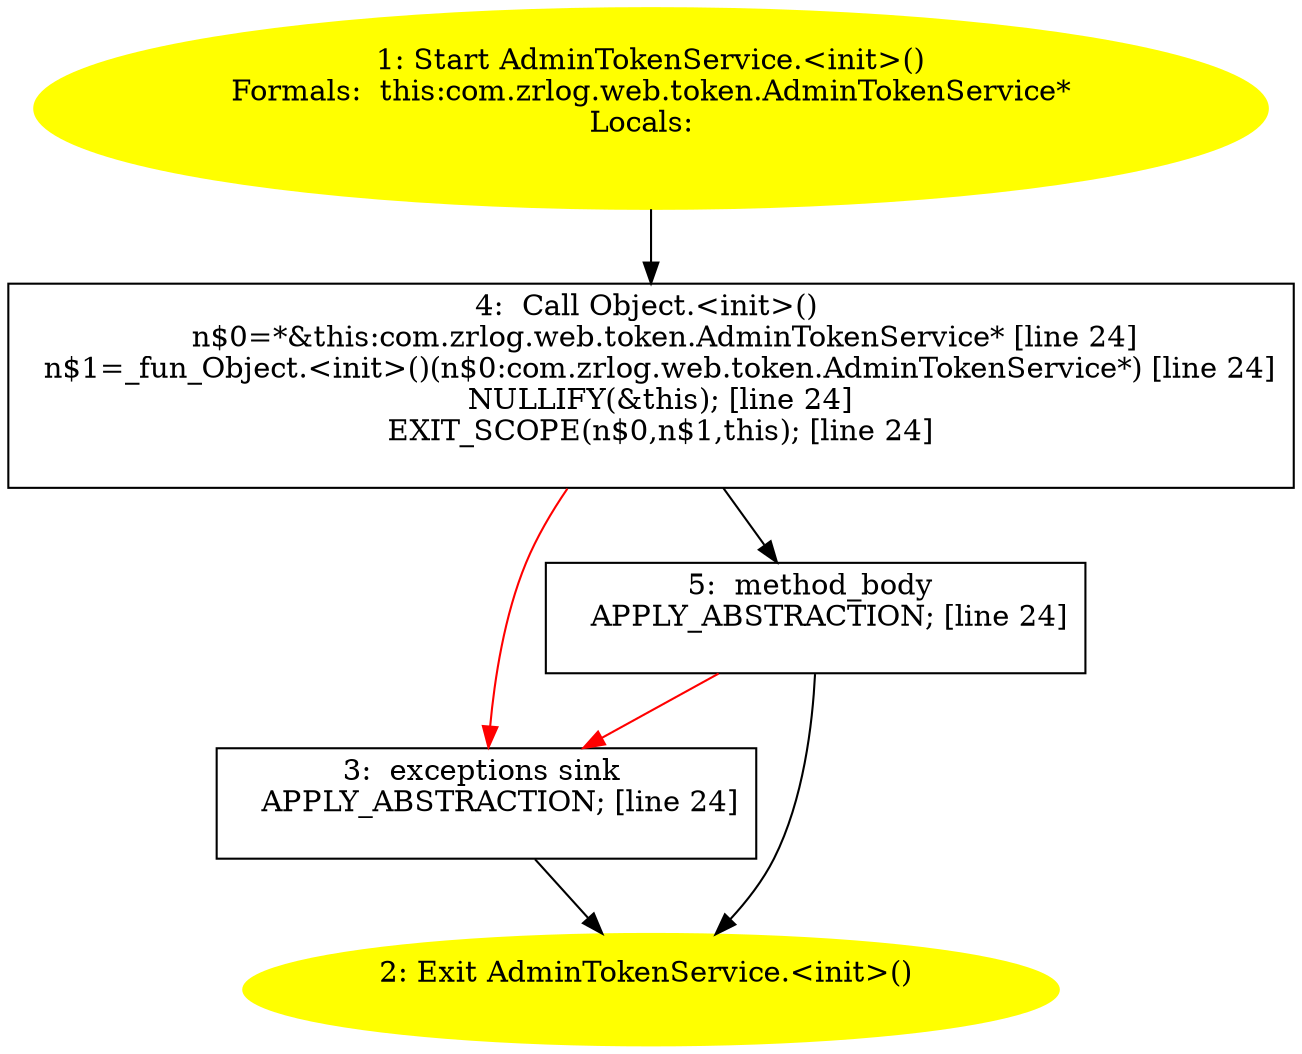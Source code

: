 /* @generated */
digraph cfg {
"com.zrlog.web.token.AdminTokenService.<init>().7de33b160ccd76af5147497d33afec6a_1" [label="1: Start AdminTokenService.<init>()\nFormals:  this:com.zrlog.web.token.AdminTokenService*\nLocals:  \n  " color=yellow style=filled]
	

	 "com.zrlog.web.token.AdminTokenService.<init>().7de33b160ccd76af5147497d33afec6a_1" -> "com.zrlog.web.token.AdminTokenService.<init>().7de33b160ccd76af5147497d33afec6a_4" ;
"com.zrlog.web.token.AdminTokenService.<init>().7de33b160ccd76af5147497d33afec6a_2" [label="2: Exit AdminTokenService.<init>() \n  " color=yellow style=filled]
	

"com.zrlog.web.token.AdminTokenService.<init>().7de33b160ccd76af5147497d33afec6a_3" [label="3:  exceptions sink \n   APPLY_ABSTRACTION; [line 24]\n " shape="box"]
	

	 "com.zrlog.web.token.AdminTokenService.<init>().7de33b160ccd76af5147497d33afec6a_3" -> "com.zrlog.web.token.AdminTokenService.<init>().7de33b160ccd76af5147497d33afec6a_2" ;
"com.zrlog.web.token.AdminTokenService.<init>().7de33b160ccd76af5147497d33afec6a_4" [label="4:  Call Object.<init>() \n   n$0=*&this:com.zrlog.web.token.AdminTokenService* [line 24]\n  n$1=_fun_Object.<init>()(n$0:com.zrlog.web.token.AdminTokenService*) [line 24]\n  NULLIFY(&this); [line 24]\n  EXIT_SCOPE(n$0,n$1,this); [line 24]\n " shape="box"]
	

	 "com.zrlog.web.token.AdminTokenService.<init>().7de33b160ccd76af5147497d33afec6a_4" -> "com.zrlog.web.token.AdminTokenService.<init>().7de33b160ccd76af5147497d33afec6a_5" ;
	 "com.zrlog.web.token.AdminTokenService.<init>().7de33b160ccd76af5147497d33afec6a_4" -> "com.zrlog.web.token.AdminTokenService.<init>().7de33b160ccd76af5147497d33afec6a_3" [color="red" ];
"com.zrlog.web.token.AdminTokenService.<init>().7de33b160ccd76af5147497d33afec6a_5" [label="5:  method_body \n   APPLY_ABSTRACTION; [line 24]\n " shape="box"]
	

	 "com.zrlog.web.token.AdminTokenService.<init>().7de33b160ccd76af5147497d33afec6a_5" -> "com.zrlog.web.token.AdminTokenService.<init>().7de33b160ccd76af5147497d33afec6a_2" ;
	 "com.zrlog.web.token.AdminTokenService.<init>().7de33b160ccd76af5147497d33afec6a_5" -> "com.zrlog.web.token.AdminTokenService.<init>().7de33b160ccd76af5147497d33afec6a_3" [color="red" ];
}
